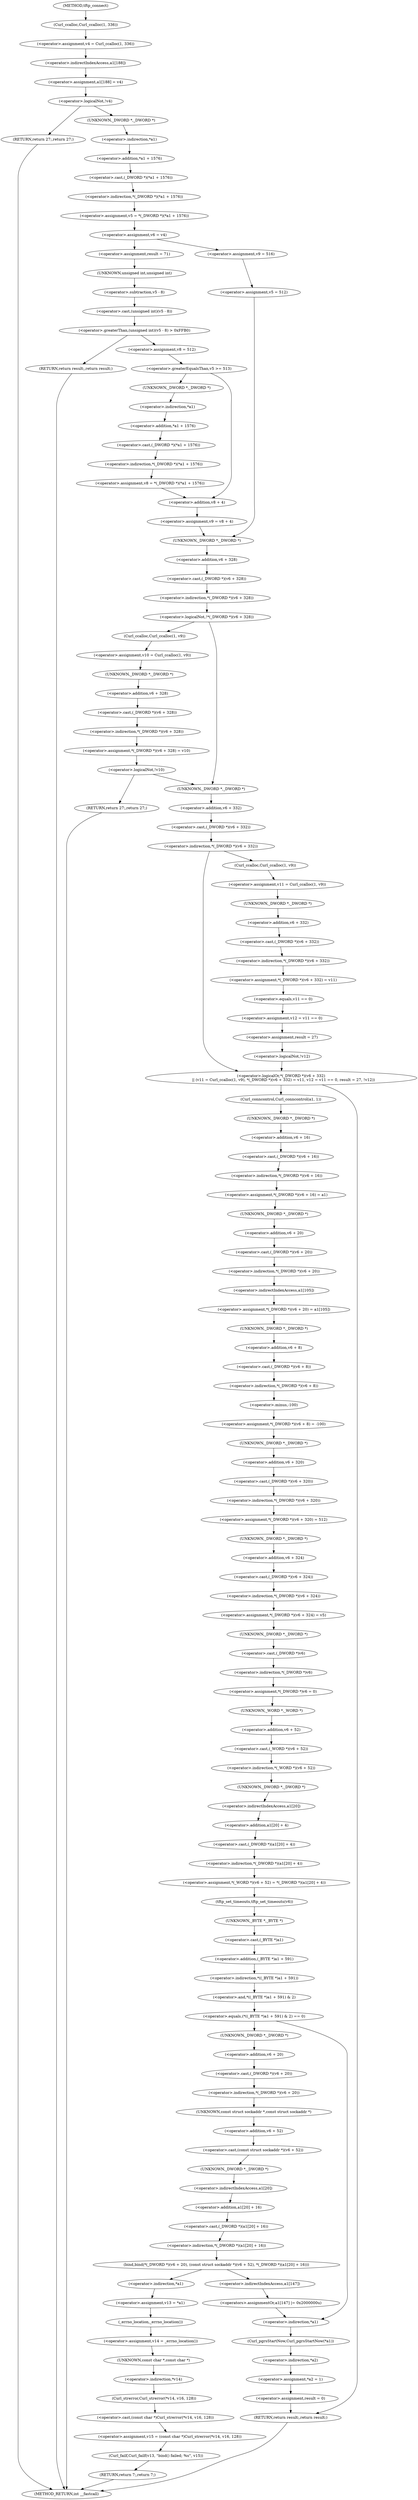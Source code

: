 digraph tftp_connect {  
"1000131" [label = "(<operator>.assignment,v4 = Curl_ccalloc(1, 336))" ]
"1000133" [label = "(Curl_ccalloc,Curl_ccalloc(1, 336))" ]
"1000136" [label = "(<operator>.assignment,a1[188] = v4)" ]
"1000137" [label = "(<operator>.indirectIndexAccess,a1[188])" ]
"1000142" [label = "(<operator>.logicalNot,!v4)" ]
"1000144" [label = "(RETURN,return 27;,return 27;)" ]
"1000146" [label = "(<operator>.assignment,v5 = *(_DWORD *)(*a1 + 1576))" ]
"1000148" [label = "(<operator>.indirection,*(_DWORD *)(*a1 + 1576))" ]
"1000149" [label = "(<operator>.cast,(_DWORD *)(*a1 + 1576))" ]
"1000150" [label = "(UNKNOWN,_DWORD *,_DWORD *)" ]
"1000151" [label = "(<operator>.addition,*a1 + 1576)" ]
"1000152" [label = "(<operator>.indirection,*a1)" ]
"1000155" [label = "(<operator>.assignment,v6 = v4)" ]
"1000161" [label = "(<operator>.assignment,result = 71)" ]
"1000165" [label = "(<operator>.greaterThan,(unsigned int)(v5 - 8) > 0xFFB0)" ]
"1000166" [label = "(<operator>.cast,(unsigned int)(v5 - 8))" ]
"1000167" [label = "(UNKNOWN,unsigned int,unsigned int)" ]
"1000168" [label = "(<operator>.subtraction,v5 - 8)" ]
"1000172" [label = "(RETURN,return result;,return result;)" ]
"1000174" [label = "(<operator>.assignment,v8 = 512)" ]
"1000178" [label = "(<operator>.greaterEqualsThan,v5 >= 513)" ]
"1000181" [label = "(<operator>.assignment,v8 = *(_DWORD *)(*a1 + 1576))" ]
"1000183" [label = "(<operator>.indirection,*(_DWORD *)(*a1 + 1576))" ]
"1000184" [label = "(<operator>.cast,(_DWORD *)(*a1 + 1576))" ]
"1000185" [label = "(UNKNOWN,_DWORD *,_DWORD *)" ]
"1000186" [label = "(<operator>.addition,*a1 + 1576)" ]
"1000187" [label = "(<operator>.indirection,*a1)" ]
"1000190" [label = "(<operator>.assignment,v9 = v8 + 4)" ]
"1000192" [label = "(<operator>.addition,v8 + 4)" ]
"1000197" [label = "(<operator>.assignment,v9 = 516)" ]
"1000200" [label = "(<operator>.assignment,v5 = 512)" ]
"1000204" [label = "(<operator>.logicalNot,!*(_DWORD *)(v6 + 328))" ]
"1000205" [label = "(<operator>.indirection,*(_DWORD *)(v6 + 328))" ]
"1000206" [label = "(<operator>.cast,(_DWORD *)(v6 + 328))" ]
"1000207" [label = "(UNKNOWN,_DWORD *,_DWORD *)" ]
"1000208" [label = "(<operator>.addition,v6 + 328)" ]
"1000212" [label = "(<operator>.assignment,v10 = Curl_ccalloc(1, v9))" ]
"1000214" [label = "(Curl_ccalloc,Curl_ccalloc(1, v9))" ]
"1000217" [label = "(<operator>.assignment,*(_DWORD *)(v6 + 328) = v10)" ]
"1000218" [label = "(<operator>.indirection,*(_DWORD *)(v6 + 328))" ]
"1000219" [label = "(<operator>.cast,(_DWORD *)(v6 + 328))" ]
"1000220" [label = "(UNKNOWN,_DWORD *,_DWORD *)" ]
"1000221" [label = "(<operator>.addition,v6 + 328)" ]
"1000226" [label = "(<operator>.logicalNot,!v10)" ]
"1000228" [label = "(RETURN,return 27;,return 27;)" ]
"1000231" [label = "(<operator>.logicalOr,*(_DWORD *)(v6 + 332)\n    || (v11 = Curl_ccalloc(1, v9), *(_DWORD *)(v6 + 332) = v11, v12 = v11 == 0, result = 27, !v12))" ]
"1000232" [label = "(<operator>.indirection,*(_DWORD *)(v6 + 332))" ]
"1000233" [label = "(<operator>.cast,(_DWORD *)(v6 + 332))" ]
"1000234" [label = "(UNKNOWN,_DWORD *,_DWORD *)" ]
"1000235" [label = "(<operator>.addition,v6 + 332)" ]
"1000239" [label = "(<operator>.assignment,v11 = Curl_ccalloc(1, v9))" ]
"1000241" [label = "(Curl_ccalloc,Curl_ccalloc(1, v9))" ]
"1000245" [label = "(<operator>.assignment,*(_DWORD *)(v6 + 332) = v11)" ]
"1000246" [label = "(<operator>.indirection,*(_DWORD *)(v6 + 332))" ]
"1000247" [label = "(<operator>.cast,(_DWORD *)(v6 + 332))" ]
"1000248" [label = "(UNKNOWN,_DWORD *,_DWORD *)" ]
"1000249" [label = "(<operator>.addition,v6 + 332)" ]
"1000254" [label = "(<operator>.assignment,v12 = v11 == 0)" ]
"1000256" [label = "(<operator>.equals,v11 == 0)" ]
"1000260" [label = "(<operator>.assignment,result = 27)" ]
"1000263" [label = "(<operator>.logicalNot,!v12)" ]
"1000266" [label = "(Curl_conncontrol,Curl_conncontrol(a1, 1))" ]
"1000269" [label = "(<operator>.assignment,*(_DWORD *)(v6 + 16) = a1)" ]
"1000270" [label = "(<operator>.indirection,*(_DWORD *)(v6 + 16))" ]
"1000271" [label = "(<operator>.cast,(_DWORD *)(v6 + 16))" ]
"1000272" [label = "(UNKNOWN,_DWORD *,_DWORD *)" ]
"1000273" [label = "(<operator>.addition,v6 + 16)" ]
"1000277" [label = "(<operator>.assignment,*(_DWORD *)(v6 + 20) = a1[105])" ]
"1000278" [label = "(<operator>.indirection,*(_DWORD *)(v6 + 20))" ]
"1000279" [label = "(<operator>.cast,(_DWORD *)(v6 + 20))" ]
"1000280" [label = "(UNKNOWN,_DWORD *,_DWORD *)" ]
"1000281" [label = "(<operator>.addition,v6 + 20)" ]
"1000284" [label = "(<operator>.indirectIndexAccess,a1[105])" ]
"1000287" [label = "(<operator>.assignment,*(_DWORD *)(v6 + 8) = -100)" ]
"1000288" [label = "(<operator>.indirection,*(_DWORD *)(v6 + 8))" ]
"1000289" [label = "(<operator>.cast,(_DWORD *)(v6 + 8))" ]
"1000290" [label = "(UNKNOWN,_DWORD *,_DWORD *)" ]
"1000291" [label = "(<operator>.addition,v6 + 8)" ]
"1000294" [label = "(<operator>.minus,-100)" ]
"1000296" [label = "(<operator>.assignment,*(_DWORD *)(v6 + 320) = 512)" ]
"1000297" [label = "(<operator>.indirection,*(_DWORD *)(v6 + 320))" ]
"1000298" [label = "(<operator>.cast,(_DWORD *)(v6 + 320))" ]
"1000299" [label = "(UNKNOWN,_DWORD *,_DWORD *)" ]
"1000300" [label = "(<operator>.addition,v6 + 320)" ]
"1000304" [label = "(<operator>.assignment,*(_DWORD *)(v6 + 324) = v5)" ]
"1000305" [label = "(<operator>.indirection,*(_DWORD *)(v6 + 324))" ]
"1000306" [label = "(<operator>.cast,(_DWORD *)(v6 + 324))" ]
"1000307" [label = "(UNKNOWN,_DWORD *,_DWORD *)" ]
"1000308" [label = "(<operator>.addition,v6 + 324)" ]
"1000312" [label = "(<operator>.assignment,*(_DWORD *)v6 = 0)" ]
"1000313" [label = "(<operator>.indirection,*(_DWORD *)v6)" ]
"1000314" [label = "(<operator>.cast,(_DWORD *)v6)" ]
"1000315" [label = "(UNKNOWN,_DWORD *,_DWORD *)" ]
"1000318" [label = "(<operator>.assignment,*(_WORD *)(v6 + 52) = *(_DWORD *)(a1[20] + 4))" ]
"1000319" [label = "(<operator>.indirection,*(_WORD *)(v6 + 52))" ]
"1000320" [label = "(<operator>.cast,(_WORD *)(v6 + 52))" ]
"1000321" [label = "(UNKNOWN,_WORD *,_WORD *)" ]
"1000322" [label = "(<operator>.addition,v6 + 52)" ]
"1000325" [label = "(<operator>.indirection,*(_DWORD *)(a1[20] + 4))" ]
"1000326" [label = "(<operator>.cast,(_DWORD *)(a1[20] + 4))" ]
"1000327" [label = "(UNKNOWN,_DWORD *,_DWORD *)" ]
"1000328" [label = "(<operator>.addition,a1[20] + 4)" ]
"1000329" [label = "(<operator>.indirectIndexAccess,a1[20])" ]
"1000333" [label = "(tftp_set_timeouts,tftp_set_timeouts(v6))" ]
"1000336" [label = "(<operator>.equals,(*((_BYTE *)a1 + 591) & 2) == 0)" ]
"1000337" [label = "(<operator>.and,*((_BYTE *)a1 + 591) & 2)" ]
"1000338" [label = "(<operator>.indirection,*((_BYTE *)a1 + 591))" ]
"1000339" [label = "(<operator>.addition,(_BYTE *)a1 + 591)" ]
"1000340" [label = "(<operator>.cast,(_BYTE *)a1)" ]
"1000341" [label = "(UNKNOWN,_BYTE *,_BYTE *)" ]
"1000348" [label = "(bind,bind(*(_DWORD *)(v6 + 20), (const struct sockaddr *)(v6 + 52), *(_DWORD *)(a1[20] + 16)))" ]
"1000349" [label = "(<operator>.indirection,*(_DWORD *)(v6 + 20))" ]
"1000350" [label = "(<operator>.cast,(_DWORD *)(v6 + 20))" ]
"1000351" [label = "(UNKNOWN,_DWORD *,_DWORD *)" ]
"1000352" [label = "(<operator>.addition,v6 + 20)" ]
"1000355" [label = "(<operator>.cast,(const struct sockaddr *)(v6 + 52))" ]
"1000356" [label = "(UNKNOWN,const struct sockaddr *,const struct sockaddr *)" ]
"1000357" [label = "(<operator>.addition,v6 + 52)" ]
"1000360" [label = "(<operator>.indirection,*(_DWORD *)(a1[20] + 16))" ]
"1000361" [label = "(<operator>.cast,(_DWORD *)(a1[20] + 16))" ]
"1000362" [label = "(UNKNOWN,_DWORD *,_DWORD *)" ]
"1000363" [label = "(<operator>.addition,a1[20] + 16)" ]
"1000364" [label = "(<operator>.indirectIndexAccess,a1[20])" ]
"1000369" [label = "(<operator>.assignment,v13 = *a1)" ]
"1000371" [label = "(<operator>.indirection,*a1)" ]
"1000373" [label = "(<operator>.assignment,v14 = _errno_location())" ]
"1000375" [label = "(_errno_location,_errno_location())" ]
"1000376" [label = "(<operator>.assignment,v15 = (const char *)Curl_strerror(*v14, v16, 128))" ]
"1000378" [label = "(<operator>.cast,(const char *)Curl_strerror(*v14, v16, 128))" ]
"1000379" [label = "(UNKNOWN,const char *,const char *)" ]
"1000380" [label = "(Curl_strerror,Curl_strerror(*v14, v16, 128))" ]
"1000381" [label = "(<operator>.indirection,*v14)" ]
"1000385" [label = "(Curl_failf,Curl_failf(v13, \"bind() failed; %s\", v15))" ]
"1000389" [label = "(RETURN,return 7;,return 7;)" ]
"1000391" [label = "(<operators>.assignmentOr,a1[147] |= 0x2000000u)" ]
"1000392" [label = "(<operator>.indirectIndexAccess,a1[147])" ]
"1000396" [label = "(Curl_pgrsStartNow,Curl_pgrsStartNow(*a1))" ]
"1000397" [label = "(<operator>.indirection,*a1)" ]
"1000399" [label = "(<operator>.assignment,*a2 = 1)" ]
"1000400" [label = "(<operator>.indirection,*a2)" ]
"1000403" [label = "(<operator>.assignment,result = 0)" ]
"1000406" [label = "(RETURN,return result;,return result;)" ]
"1000114" [label = "(METHOD,tftp_connect)" ]
"1000408" [label = "(METHOD_RETURN,int __fastcall)" ]
  "1000131" -> "1000137" 
  "1000133" -> "1000131" 
  "1000136" -> "1000142" 
  "1000137" -> "1000136" 
  "1000142" -> "1000144" 
  "1000142" -> "1000150" 
  "1000144" -> "1000408" 
  "1000146" -> "1000155" 
  "1000148" -> "1000146" 
  "1000149" -> "1000148" 
  "1000150" -> "1000152" 
  "1000151" -> "1000149" 
  "1000152" -> "1000151" 
  "1000155" -> "1000161" 
  "1000155" -> "1000197" 
  "1000161" -> "1000167" 
  "1000165" -> "1000172" 
  "1000165" -> "1000174" 
  "1000166" -> "1000165" 
  "1000167" -> "1000168" 
  "1000168" -> "1000166" 
  "1000172" -> "1000408" 
  "1000174" -> "1000178" 
  "1000178" -> "1000185" 
  "1000178" -> "1000192" 
  "1000181" -> "1000192" 
  "1000183" -> "1000181" 
  "1000184" -> "1000183" 
  "1000185" -> "1000187" 
  "1000186" -> "1000184" 
  "1000187" -> "1000186" 
  "1000190" -> "1000207" 
  "1000192" -> "1000190" 
  "1000197" -> "1000200" 
  "1000200" -> "1000207" 
  "1000204" -> "1000234" 
  "1000204" -> "1000214" 
  "1000205" -> "1000204" 
  "1000206" -> "1000205" 
  "1000207" -> "1000208" 
  "1000208" -> "1000206" 
  "1000212" -> "1000220" 
  "1000214" -> "1000212" 
  "1000217" -> "1000226" 
  "1000218" -> "1000217" 
  "1000219" -> "1000218" 
  "1000220" -> "1000221" 
  "1000221" -> "1000219" 
  "1000226" -> "1000234" 
  "1000226" -> "1000228" 
  "1000228" -> "1000408" 
  "1000231" -> "1000266" 
  "1000231" -> "1000406" 
  "1000232" -> "1000231" 
  "1000232" -> "1000241" 
  "1000233" -> "1000232" 
  "1000234" -> "1000235" 
  "1000235" -> "1000233" 
  "1000239" -> "1000248" 
  "1000241" -> "1000239" 
  "1000245" -> "1000256" 
  "1000246" -> "1000245" 
  "1000247" -> "1000246" 
  "1000248" -> "1000249" 
  "1000249" -> "1000247" 
  "1000254" -> "1000260" 
  "1000256" -> "1000254" 
  "1000260" -> "1000263" 
  "1000263" -> "1000231" 
  "1000266" -> "1000272" 
  "1000269" -> "1000280" 
  "1000270" -> "1000269" 
  "1000271" -> "1000270" 
  "1000272" -> "1000273" 
  "1000273" -> "1000271" 
  "1000277" -> "1000290" 
  "1000278" -> "1000284" 
  "1000279" -> "1000278" 
  "1000280" -> "1000281" 
  "1000281" -> "1000279" 
  "1000284" -> "1000277" 
  "1000287" -> "1000299" 
  "1000288" -> "1000294" 
  "1000289" -> "1000288" 
  "1000290" -> "1000291" 
  "1000291" -> "1000289" 
  "1000294" -> "1000287" 
  "1000296" -> "1000307" 
  "1000297" -> "1000296" 
  "1000298" -> "1000297" 
  "1000299" -> "1000300" 
  "1000300" -> "1000298" 
  "1000304" -> "1000315" 
  "1000305" -> "1000304" 
  "1000306" -> "1000305" 
  "1000307" -> "1000308" 
  "1000308" -> "1000306" 
  "1000312" -> "1000321" 
  "1000313" -> "1000312" 
  "1000314" -> "1000313" 
  "1000315" -> "1000314" 
  "1000318" -> "1000333" 
  "1000319" -> "1000327" 
  "1000320" -> "1000319" 
  "1000321" -> "1000322" 
  "1000322" -> "1000320" 
  "1000325" -> "1000318" 
  "1000326" -> "1000325" 
  "1000327" -> "1000329" 
  "1000328" -> "1000326" 
  "1000329" -> "1000328" 
  "1000333" -> "1000341" 
  "1000336" -> "1000351" 
  "1000336" -> "1000397" 
  "1000337" -> "1000336" 
  "1000338" -> "1000337" 
  "1000339" -> "1000338" 
  "1000340" -> "1000339" 
  "1000341" -> "1000340" 
  "1000348" -> "1000371" 
  "1000348" -> "1000392" 
  "1000349" -> "1000356" 
  "1000350" -> "1000349" 
  "1000351" -> "1000352" 
  "1000352" -> "1000350" 
  "1000355" -> "1000362" 
  "1000356" -> "1000357" 
  "1000357" -> "1000355" 
  "1000360" -> "1000348" 
  "1000361" -> "1000360" 
  "1000362" -> "1000364" 
  "1000363" -> "1000361" 
  "1000364" -> "1000363" 
  "1000369" -> "1000375" 
  "1000371" -> "1000369" 
  "1000373" -> "1000379" 
  "1000375" -> "1000373" 
  "1000376" -> "1000385" 
  "1000378" -> "1000376" 
  "1000379" -> "1000381" 
  "1000380" -> "1000378" 
  "1000381" -> "1000380" 
  "1000385" -> "1000389" 
  "1000389" -> "1000408" 
  "1000391" -> "1000397" 
  "1000392" -> "1000391" 
  "1000396" -> "1000400" 
  "1000397" -> "1000396" 
  "1000399" -> "1000403" 
  "1000400" -> "1000399" 
  "1000403" -> "1000406" 
  "1000406" -> "1000408" 
  "1000114" -> "1000133" 
}
